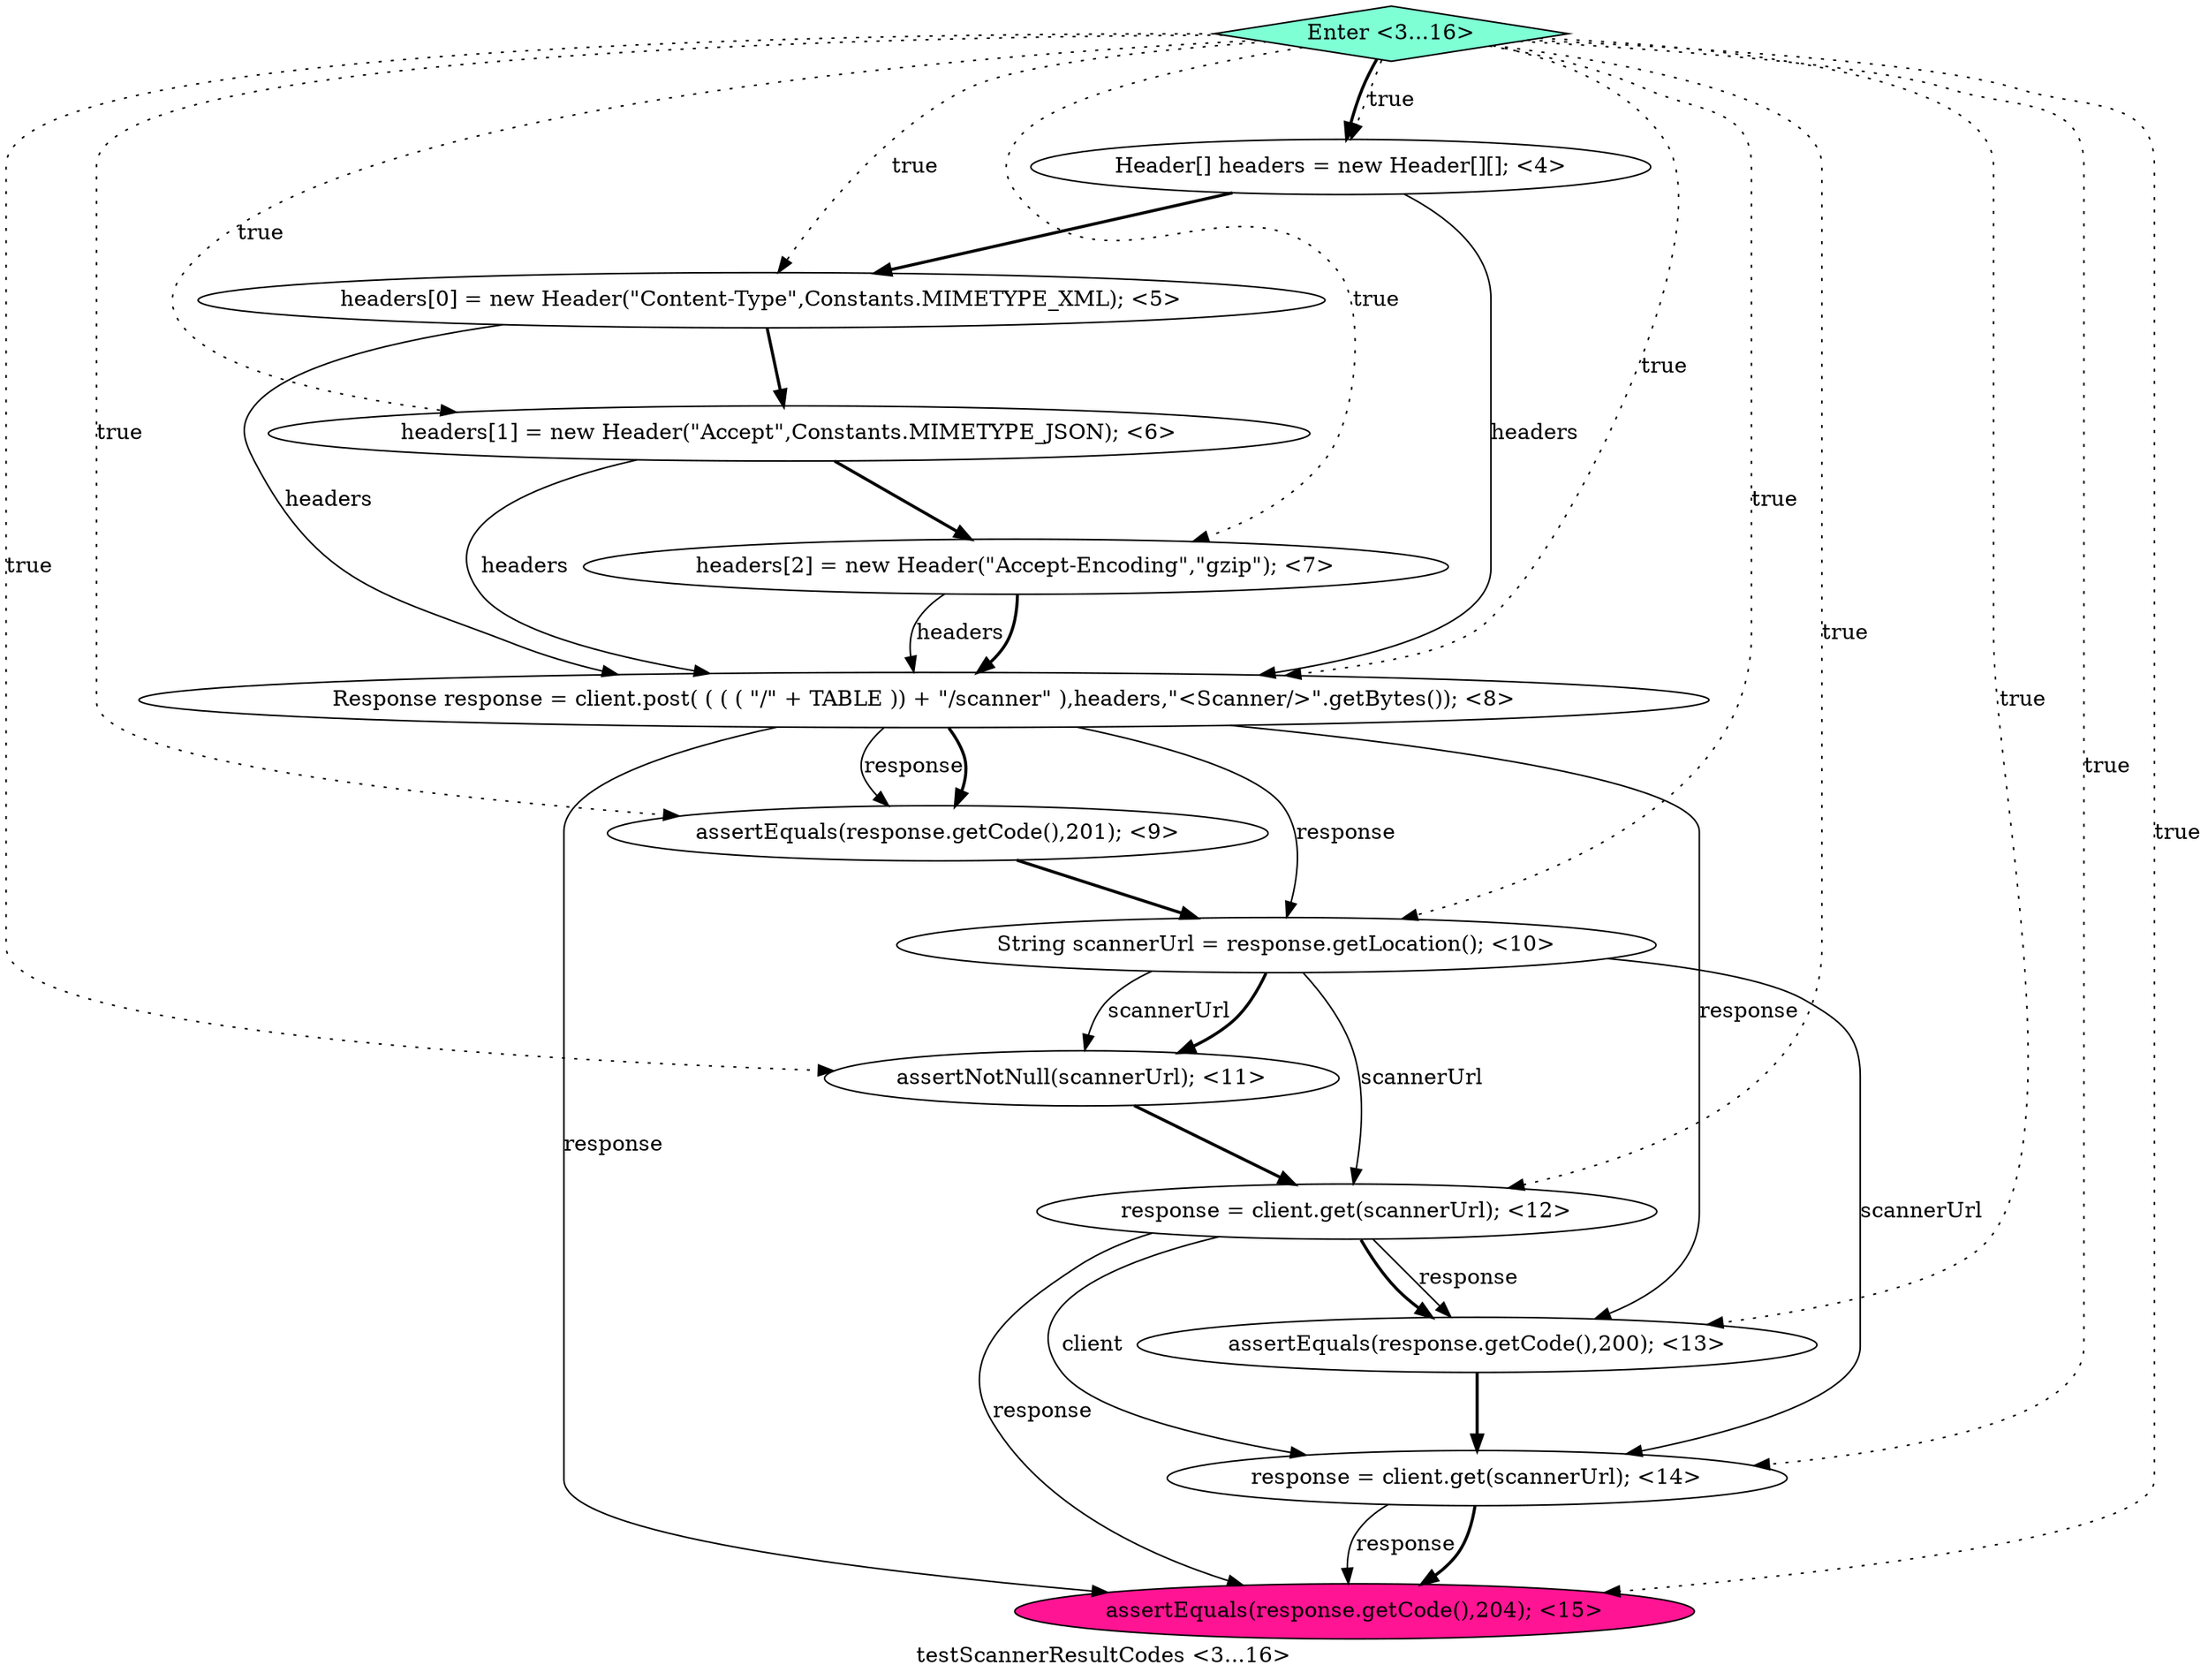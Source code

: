 digraph PDG {
label = "testScannerResultCodes <3...16>";
0.0 [style = filled, label = "Header[] headers = new Header[][]; <4>", fillcolor = white, shape = ellipse];
0.2 [style = filled, label = "headers[1] = new Header(\"Accept\",Constants.MIMETYPE_JSON); <6>", fillcolor = white, shape = ellipse];
0.4 [style = filled, label = "Response response = client.post( ( ( ( \"/\" + TABLE )) + \"/scanner\" ),headers,\"<Scanner/>\".getBytes()); <8>", fillcolor = white, shape = ellipse];
0.7 [style = filled, label = "assertNotNull(scannerUrl); <11>", fillcolor = white, shape = ellipse];
0.12 [style = filled, label = "Enter <3...16>", fillcolor = aquamarine, shape = diamond];
0.5 [style = filled, label = "assertEquals(response.getCode(),201); <9>", fillcolor = white, shape = ellipse];
0.6 [style = filled, label = "String scannerUrl = response.getLocation(); <10>", fillcolor = white, shape = ellipse];
0.10 [style = filled, label = "response = client.get(scannerUrl); <14>", fillcolor = white, shape = ellipse];
0.9 [style = filled, label = "assertEquals(response.getCode(),200); <13>", fillcolor = white, shape = ellipse];
0.3 [style = filled, label = "headers[2] = new Header(\"Accept-Encoding\",\"gzip\"); <7>", fillcolor = white, shape = ellipse];
0.1 [style = filled, label = "headers[0] = new Header(\"Content-Type\",Constants.MIMETYPE_XML); <5>", fillcolor = white, shape = ellipse];
0.8 [style = filled, label = "response = client.get(scannerUrl); <12>", fillcolor = white, shape = ellipse];
0.11 [style = filled, label = "assertEquals(response.getCode(),204); <15>", fillcolor = deeppink, shape = ellipse];
0.0 -> 0.1 [style = bold, label=""];
0.0 -> 0.4 [style = solid, label="headers"];
0.1 -> 0.2 [style = bold, label=""];
0.1 -> 0.4 [style = solid, label="headers"];
0.2 -> 0.3 [style = bold, label=""];
0.2 -> 0.4 [style = solid, label="headers"];
0.3 -> 0.4 [style = solid, label="headers"];
0.3 -> 0.4 [style = bold, label=""];
0.4 -> 0.5 [style = solid, label="response"];
0.4 -> 0.5 [style = bold, label=""];
0.4 -> 0.6 [style = solid, label="response"];
0.4 -> 0.9 [style = solid, label="response"];
0.4 -> 0.11 [style = solid, label="response"];
0.5 -> 0.6 [style = bold, label=""];
0.6 -> 0.7 [style = solid, label="scannerUrl"];
0.6 -> 0.7 [style = bold, label=""];
0.6 -> 0.8 [style = solid, label="scannerUrl"];
0.6 -> 0.10 [style = solid, label="scannerUrl"];
0.7 -> 0.8 [style = bold, label=""];
0.8 -> 0.9 [style = solid, label="response"];
0.8 -> 0.9 [style = bold, label=""];
0.8 -> 0.10 [style = solid, label="client"];
0.8 -> 0.11 [style = solid, label="response"];
0.9 -> 0.10 [style = bold, label=""];
0.10 -> 0.11 [style = solid, label="response"];
0.10 -> 0.11 [style = bold, label=""];
0.12 -> 0.0 [style = dotted, label="true"];
0.12 -> 0.0 [style = bold, label=""];
0.12 -> 0.1 [style = dotted, label="true"];
0.12 -> 0.2 [style = dotted, label="true"];
0.12 -> 0.3 [style = dotted, label="true"];
0.12 -> 0.4 [style = dotted, label="true"];
0.12 -> 0.5 [style = dotted, label="true"];
0.12 -> 0.6 [style = dotted, label="true"];
0.12 -> 0.7 [style = dotted, label="true"];
0.12 -> 0.8 [style = dotted, label="true"];
0.12 -> 0.9 [style = dotted, label="true"];
0.12 -> 0.10 [style = dotted, label="true"];
0.12 -> 0.11 [style = dotted, label="true"];
}
